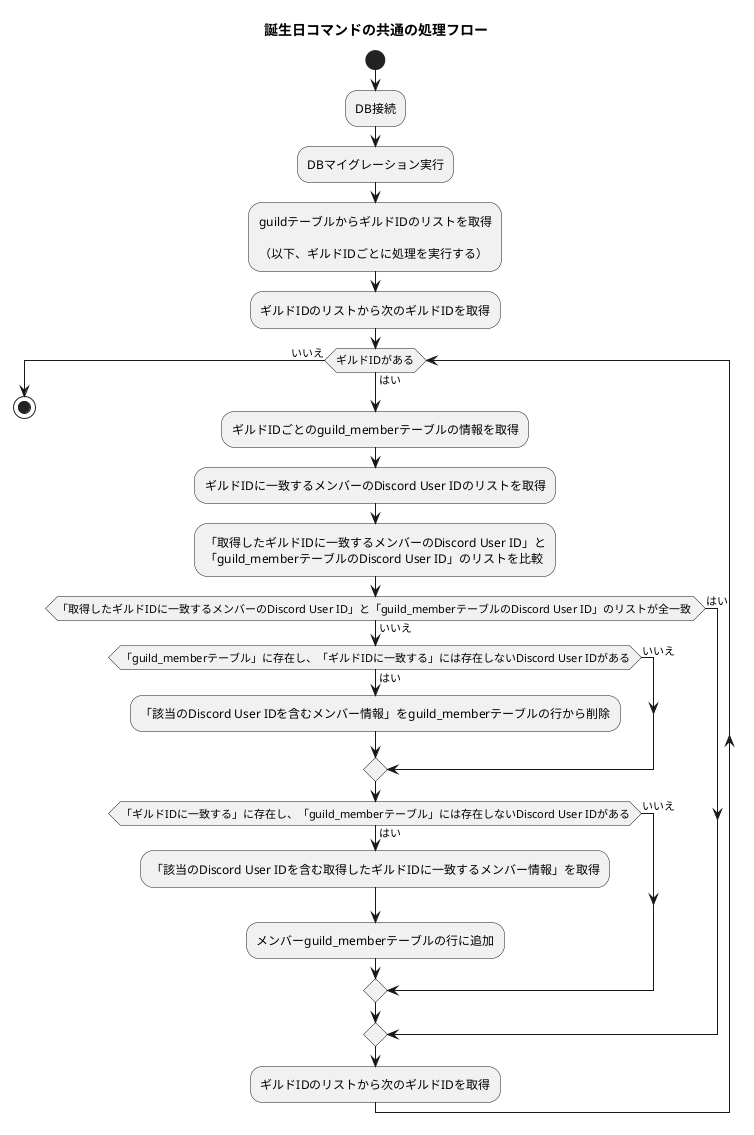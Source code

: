 @startuml
title 誕生日コマンドの共通の処理フロー
start

:DB接続;
:DBマイグレーション実行;

' 初期更新処理

:guildテーブルからギルドIDのリストを取得

（以下、ギルドIDごとに処理を実行する）;

:ギルドIDのリストから次のギルドIDを取得;

while (ギルドIDがある) is (はい)

:ギルドIDごとのguild_memberテーブルの情報を取得;

:ギルドIDに一致するメンバーのDiscord User IDのリストを取得;

:「取得したギルドIDに一致するメンバーのDiscord User ID」と
「guild_memberテーブルのDiscord User ID」のリストを比較;


if (「取得したギルドIDに一致するメンバーのDiscord User ID」と「guild_memberテーブルのDiscord User ID」のリストが全一致 ) is (はい) then
else (いいえ)
    if (「guild_memberテーブル」に存在し、「ギルドIDに一致する」には存在しないDiscord User IDがある) is (はい) then
      :「該当のDiscord User IDを含むメンバー情報」をguild_memberテーブルの行から削除;
    else (いいえ)
    endif

    if (「ギルドIDに一致する」に存在し、「guild_memberテーブル」には存在しないDiscord User IDがある) is (はい) then
      :「該当のDiscord User IDを含む取得したギルドIDに一致するメンバー情報」を取得;
      :メンバーguild_memberテーブルの行に追加;
    else (いいえ)
    endif
endif

:ギルドIDのリストから次のギルドIDを取得;

endwhile (いいえ)

stop

@enduml